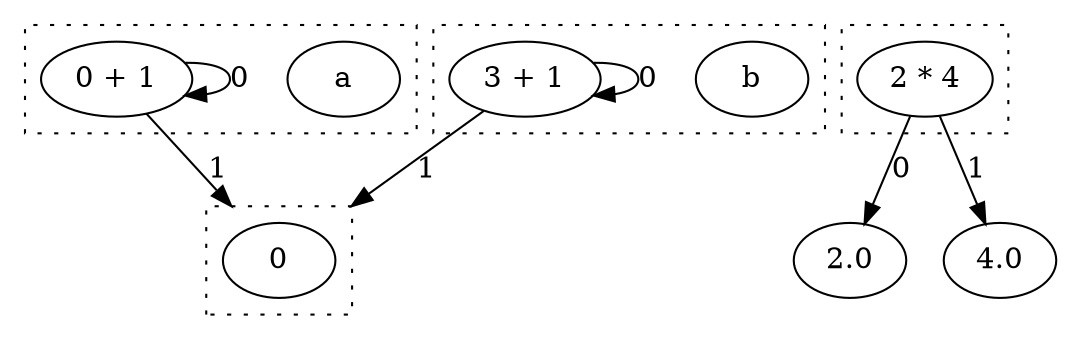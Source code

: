 digraph egraph {
    graph [compound=true
          ,clusterrank=local];
    subgraph cluster_0 {
        graph [style=dotted];
        0.0 [label=a];
        0.1 [label="0 + 1"];
    }
    subgraph cluster_1 {
        graph [style=dotted];
        1.0 [label=0];
    }
    subgraph cluster_3 {
        graph [style=dotted];
        3.0 [label=b];
        3.1 [label="3 + 1"];
    }
    subgraph cluster_5 {
        graph [style=dotted];
        5.0 [label="2 * 4"];
    }
    0.1 -> 0.1 [label=0];
    0.1 -> 1.0 [lhead=cluster_1
               ,label=1];
    3.1 -> 3.1 [label=0];
    3.1 -> 1.0 [lhead=cluster_1
               ,label=1];
    5.0 -> 2.0 [lhead=cluster_0
               ,label=0];
    5.0 -> 4.0 [lhead=cluster_3
               ,label=1];
}
